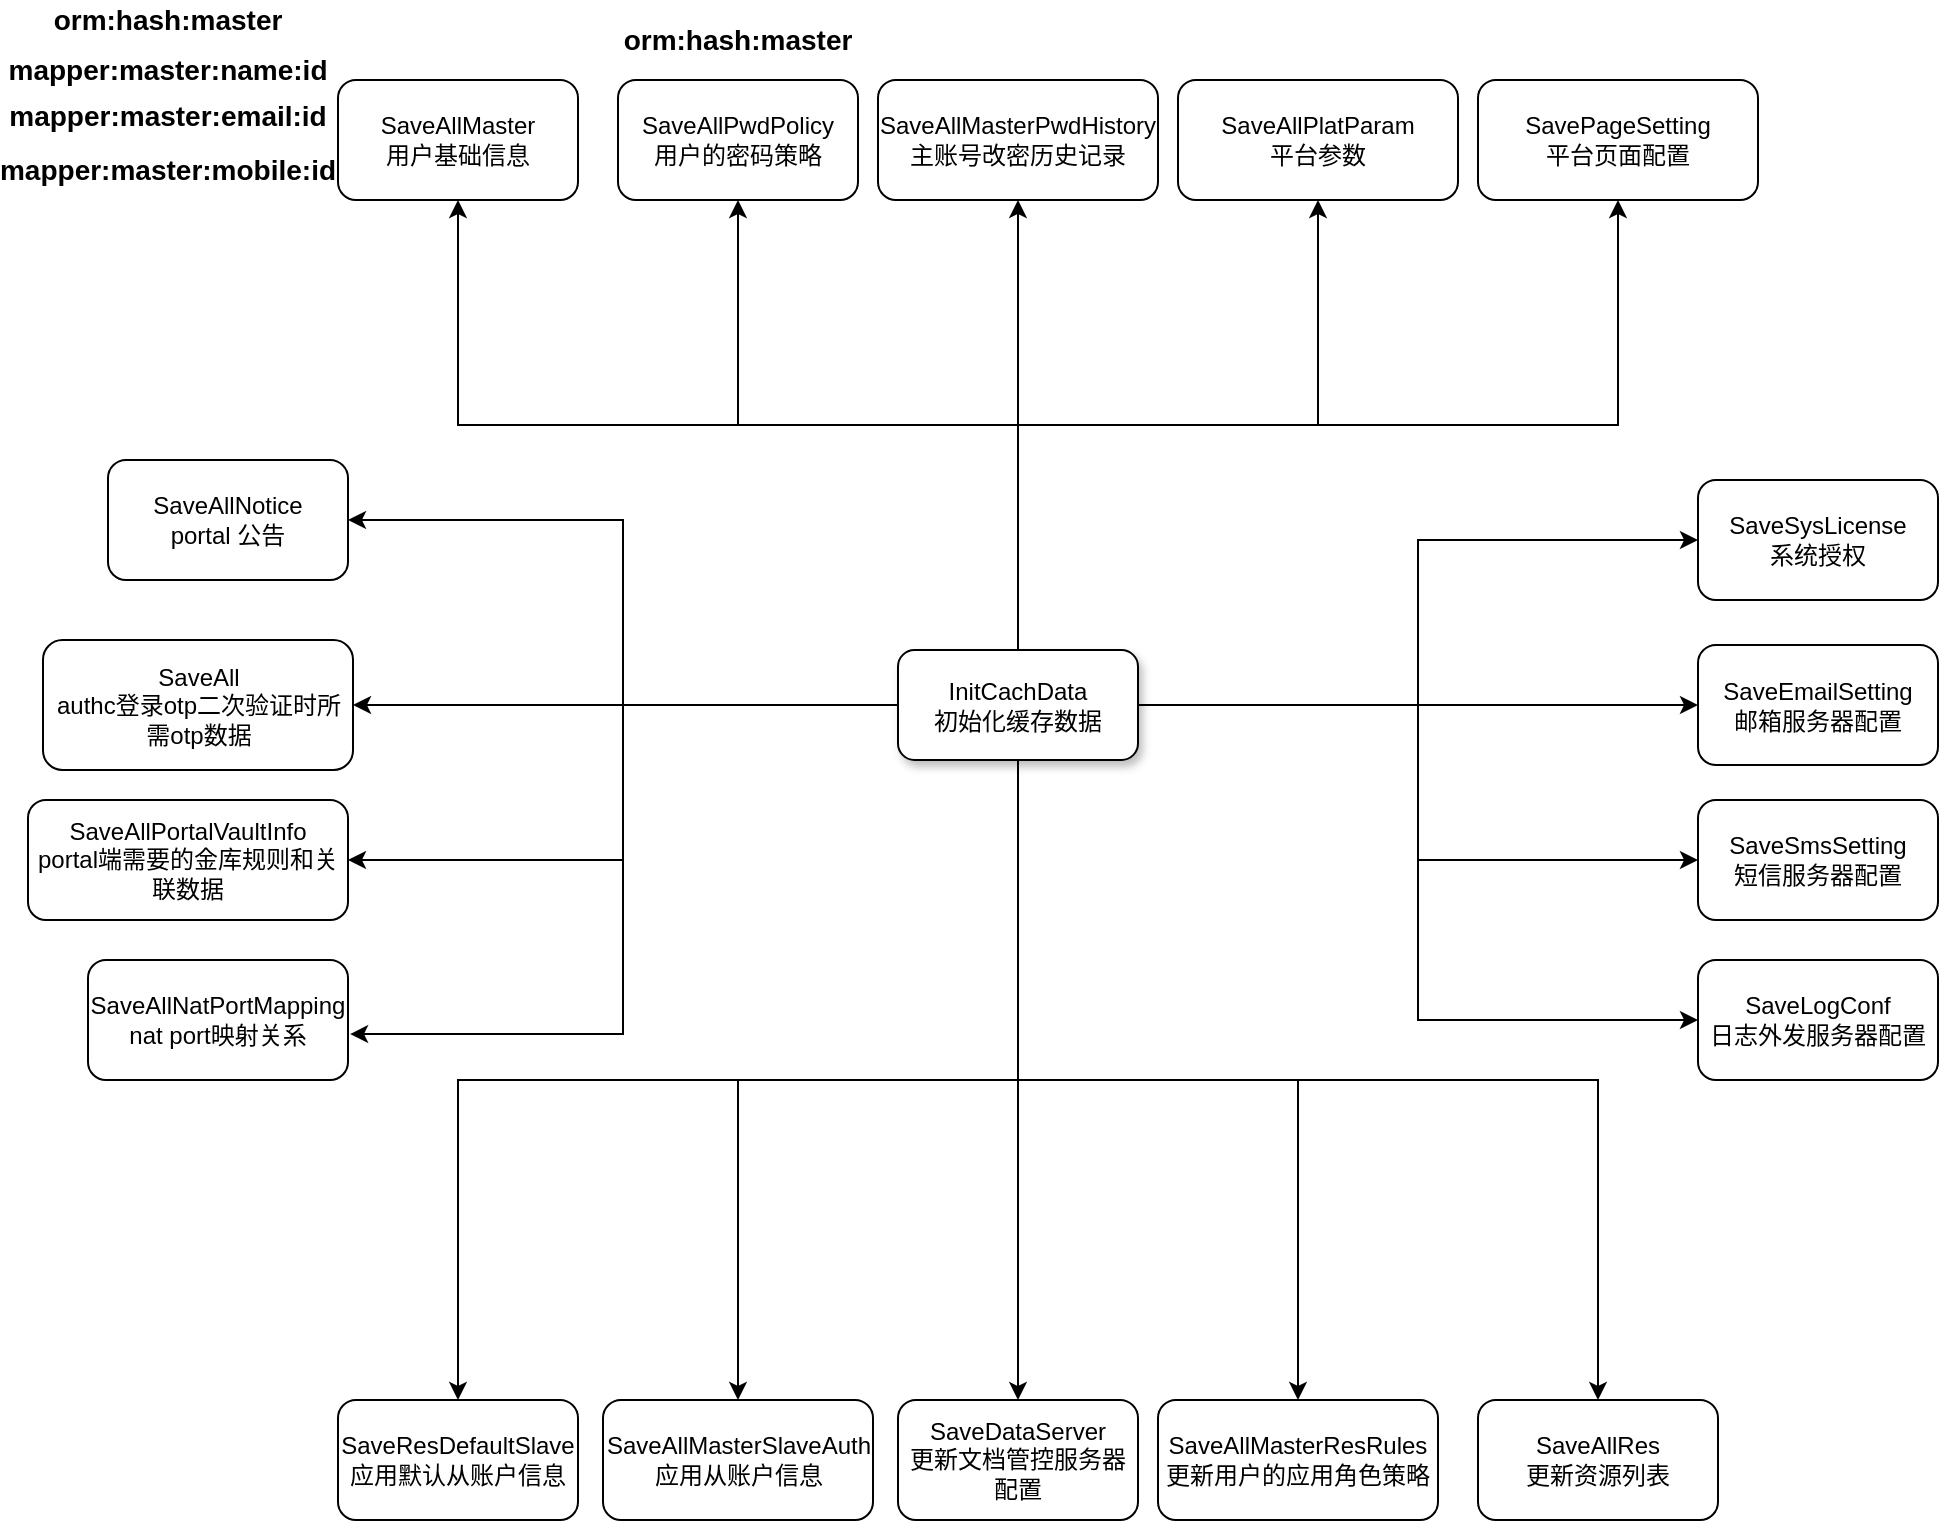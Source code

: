 <mxfile version="20.5.1" type="github">
  <diagram name="Page-1" id="10a91c8b-09ff-31b1-d368-03940ed4cc9e">
    <mxGraphModel dx="1017" dy="784" grid="1" gridSize="10" guides="1" tooltips="1" connect="1" arrows="1" fold="1" page="1" pageScale="1" pageWidth="1100" pageHeight="850" background="none" math="0" shadow="0">
      <root>
        <mxCell id="0" />
        <mxCell id="1" parent="0" />
        <mxCell id="guZS1y_OzkmB-TQ8dY6Z-22" style="edgeStyle=orthogonalEdgeStyle;rounded=0;orthogonalLoop=1;jettySize=auto;html=1;exitX=0.5;exitY=0;exitDx=0;exitDy=0;" edge="1" parent="1" source="62893188c0fa7362-1" target="guZS1y_OzkmB-TQ8dY6Z-3">
          <mxGeometry relative="1" as="geometry" />
        </mxCell>
        <mxCell id="guZS1y_OzkmB-TQ8dY6Z-23" style="edgeStyle=orthogonalEdgeStyle;rounded=0;orthogonalLoop=1;jettySize=auto;html=1;exitX=0.5;exitY=0;exitDx=0;exitDy=0;entryX=0.5;entryY=1;entryDx=0;entryDy=0;" edge="1" parent="1" source="62893188c0fa7362-1" target="guZS1y_OzkmB-TQ8dY6Z-2">
          <mxGeometry relative="1" as="geometry" />
        </mxCell>
        <mxCell id="guZS1y_OzkmB-TQ8dY6Z-24" style="edgeStyle=orthogonalEdgeStyle;rounded=0;orthogonalLoop=1;jettySize=auto;html=1;exitX=0.5;exitY=0;exitDx=0;exitDy=0;entryX=0.5;entryY=1;entryDx=0;entryDy=0;" edge="1" parent="1" source="62893188c0fa7362-1" target="guZS1y_OzkmB-TQ8dY6Z-4">
          <mxGeometry relative="1" as="geometry" />
        </mxCell>
        <mxCell id="guZS1y_OzkmB-TQ8dY6Z-25" style="edgeStyle=orthogonalEdgeStyle;rounded=0;orthogonalLoop=1;jettySize=auto;html=1;exitX=0.5;exitY=0;exitDx=0;exitDy=0;entryX=0.5;entryY=1;entryDx=0;entryDy=0;" edge="1" parent="1" source="62893188c0fa7362-1" target="guZS1y_OzkmB-TQ8dY6Z-5">
          <mxGeometry relative="1" as="geometry" />
        </mxCell>
        <mxCell id="guZS1y_OzkmB-TQ8dY6Z-26" style="edgeStyle=orthogonalEdgeStyle;rounded=0;orthogonalLoop=1;jettySize=auto;html=1;exitX=0.5;exitY=0;exitDx=0;exitDy=0;" edge="1" parent="1" source="62893188c0fa7362-1" target="guZS1y_OzkmB-TQ8dY6Z-1">
          <mxGeometry relative="1" as="geometry" />
        </mxCell>
        <mxCell id="guZS1y_OzkmB-TQ8dY6Z-27" style="edgeStyle=orthogonalEdgeStyle;rounded=0;orthogonalLoop=1;jettySize=auto;html=1;exitX=0.5;exitY=1;exitDx=0;exitDy=0;" edge="1" parent="1" source="62893188c0fa7362-1" target="guZS1y_OzkmB-TQ8dY6Z-14">
          <mxGeometry relative="1" as="geometry">
            <mxPoint x="540" y="370" as="sourcePoint" />
          </mxGeometry>
        </mxCell>
        <mxCell id="guZS1y_OzkmB-TQ8dY6Z-28" style="edgeStyle=orthogonalEdgeStyle;rounded=0;orthogonalLoop=1;jettySize=auto;html=1;exitX=0.5;exitY=1;exitDx=0;exitDy=0;entryX=0.5;entryY=0;entryDx=0;entryDy=0;" edge="1" parent="1" source="62893188c0fa7362-1" target="guZS1y_OzkmB-TQ8dY6Z-13">
          <mxGeometry relative="1" as="geometry" />
        </mxCell>
        <mxCell id="guZS1y_OzkmB-TQ8dY6Z-29" style="edgeStyle=orthogonalEdgeStyle;rounded=0;orthogonalLoop=1;jettySize=auto;html=1;exitX=0.5;exitY=1;exitDx=0;exitDy=0;" edge="1" parent="1" source="62893188c0fa7362-1" target="guZS1y_OzkmB-TQ8dY6Z-12">
          <mxGeometry relative="1" as="geometry" />
        </mxCell>
        <mxCell id="guZS1y_OzkmB-TQ8dY6Z-30" style="edgeStyle=orthogonalEdgeStyle;rounded=0;orthogonalLoop=1;jettySize=auto;html=1;exitX=0.5;exitY=1;exitDx=0;exitDy=0;" edge="1" parent="1" source="62893188c0fa7362-1" target="guZS1y_OzkmB-TQ8dY6Z-11">
          <mxGeometry relative="1" as="geometry" />
        </mxCell>
        <mxCell id="guZS1y_OzkmB-TQ8dY6Z-33" style="edgeStyle=orthogonalEdgeStyle;rounded=0;orthogonalLoop=1;jettySize=auto;html=1;exitX=0.5;exitY=1;exitDx=0;exitDy=0;" edge="1" parent="1" source="62893188c0fa7362-1" target="guZS1y_OzkmB-TQ8dY6Z-10">
          <mxGeometry relative="1" as="geometry" />
        </mxCell>
        <mxCell id="guZS1y_OzkmB-TQ8dY6Z-34" style="edgeStyle=orthogonalEdgeStyle;rounded=0;orthogonalLoop=1;jettySize=auto;html=1;exitX=0;exitY=0.5;exitDx=0;exitDy=0;entryX=1;entryY=0.5;entryDx=0;entryDy=0;" edge="1" parent="1" source="62893188c0fa7362-1" target="guZS1y_OzkmB-TQ8dY6Z-18">
          <mxGeometry relative="1" as="geometry" />
        </mxCell>
        <mxCell id="guZS1y_OzkmB-TQ8dY6Z-35" style="edgeStyle=orthogonalEdgeStyle;rounded=0;orthogonalLoop=1;jettySize=auto;html=1;exitX=1;exitY=0.5;exitDx=0;exitDy=0;" edge="1" parent="1" source="62893188c0fa7362-1" target="guZS1y_OzkmB-TQ8dY6Z-7">
          <mxGeometry relative="1" as="geometry" />
        </mxCell>
        <mxCell id="guZS1y_OzkmB-TQ8dY6Z-36" style="edgeStyle=orthogonalEdgeStyle;rounded=0;orthogonalLoop=1;jettySize=auto;html=1;exitX=0;exitY=0.5;exitDx=0;exitDy=0;entryX=1;entryY=0.5;entryDx=0;entryDy=0;" edge="1" parent="1" source="62893188c0fa7362-1" target="guZS1y_OzkmB-TQ8dY6Z-19">
          <mxGeometry relative="1" as="geometry" />
        </mxCell>
        <mxCell id="guZS1y_OzkmB-TQ8dY6Z-37" style="edgeStyle=orthogonalEdgeStyle;rounded=0;orthogonalLoop=1;jettySize=auto;html=1;exitX=0;exitY=0.5;exitDx=0;exitDy=0;entryX=1;entryY=0.5;entryDx=0;entryDy=0;" edge="1" parent="1" source="62893188c0fa7362-1" target="guZS1y_OzkmB-TQ8dY6Z-16">
          <mxGeometry relative="1" as="geometry" />
        </mxCell>
        <mxCell id="guZS1y_OzkmB-TQ8dY6Z-38" style="edgeStyle=orthogonalEdgeStyle;rounded=0;orthogonalLoop=1;jettySize=auto;html=1;exitX=0;exitY=0.5;exitDx=0;exitDy=0;entryX=1.008;entryY=0.617;entryDx=0;entryDy=0;entryPerimeter=0;" edge="1" parent="1" source="62893188c0fa7362-1" target="guZS1y_OzkmB-TQ8dY6Z-15">
          <mxGeometry relative="1" as="geometry" />
        </mxCell>
        <mxCell id="guZS1y_OzkmB-TQ8dY6Z-39" style="edgeStyle=orthogonalEdgeStyle;rounded=0;orthogonalLoop=1;jettySize=auto;html=1;exitX=1;exitY=0.5;exitDx=0;exitDy=0;entryX=0;entryY=0.5;entryDx=0;entryDy=0;" edge="1" parent="1" source="62893188c0fa7362-1" target="guZS1y_OzkmB-TQ8dY6Z-6">
          <mxGeometry relative="1" as="geometry" />
        </mxCell>
        <mxCell id="guZS1y_OzkmB-TQ8dY6Z-40" style="edgeStyle=orthogonalEdgeStyle;rounded=0;orthogonalLoop=1;jettySize=auto;html=1;exitX=1;exitY=0.5;exitDx=0;exitDy=0;entryX=0;entryY=0.5;entryDx=0;entryDy=0;" edge="1" parent="1" source="62893188c0fa7362-1" target="guZS1y_OzkmB-TQ8dY6Z-8">
          <mxGeometry relative="1" as="geometry" />
        </mxCell>
        <mxCell id="guZS1y_OzkmB-TQ8dY6Z-41" style="edgeStyle=orthogonalEdgeStyle;rounded=0;orthogonalLoop=1;jettySize=auto;html=1;exitX=1;exitY=0.5;exitDx=0;exitDy=0;entryX=0;entryY=0.5;entryDx=0;entryDy=0;" edge="1" parent="1" source="62893188c0fa7362-1" target="guZS1y_OzkmB-TQ8dY6Z-9">
          <mxGeometry relative="1" as="geometry" />
        </mxCell>
        <mxCell id="62893188c0fa7362-1" value="&lt;span style=&quot;font-family: Helvetica;&quot;&gt;InitCachData&lt;/span&gt;&lt;br style=&quot;font-family: Helvetica;&quot;&gt;&lt;span style=&quot;font-family: Helvetica;&quot;&gt;初始化缓存数据&lt;/span&gt;" style="whiteSpace=wrap;html=1;rounded=1;shadow=1;labelBackgroundColor=none;strokeWidth=1;fontFamily=Verdana;fontSize=12;align=center;" parent="1" vertex="1">
          <mxGeometry x="480" y="335" width="120" height="55" as="geometry" />
        </mxCell>
        <mxCell id="guZS1y_OzkmB-TQ8dY6Z-1" value="SaveAllMaster&lt;br&gt;用户基础信息" style="rounded=1;whiteSpace=wrap;html=1;" vertex="1" parent="1">
          <mxGeometry x="200" y="50" width="120" height="60" as="geometry" />
        </mxCell>
        <mxCell id="guZS1y_OzkmB-TQ8dY6Z-2" value="SaveAllPwdPolicy&lt;br&gt;用户的密码策略" style="rounded=1;whiteSpace=wrap;html=1;" vertex="1" parent="1">
          <mxGeometry x="340" y="50" width="120" height="60" as="geometry" />
        </mxCell>
        <mxCell id="guZS1y_OzkmB-TQ8dY6Z-3" value="SaveAllMasterPwdHistory&lt;br&gt;主账号改密历史记录" style="rounded=1;whiteSpace=wrap;html=1;" vertex="1" parent="1">
          <mxGeometry x="470" y="50" width="140" height="60" as="geometry" />
        </mxCell>
        <mxCell id="guZS1y_OzkmB-TQ8dY6Z-4" value="SaveAllPlatParam&lt;br&gt;平台参数" style="rounded=1;whiteSpace=wrap;html=1;" vertex="1" parent="1">
          <mxGeometry x="620" y="50" width="140" height="60" as="geometry" />
        </mxCell>
        <mxCell id="guZS1y_OzkmB-TQ8dY6Z-5" value="SavePageSetting&lt;br&gt;平台页面配置" style="rounded=1;whiteSpace=wrap;html=1;" vertex="1" parent="1">
          <mxGeometry x="770" y="50" width="140" height="60" as="geometry" />
        </mxCell>
        <mxCell id="guZS1y_OzkmB-TQ8dY6Z-6" value="SaveSysLicense&lt;br&gt;系统授权" style="rounded=1;whiteSpace=wrap;html=1;" vertex="1" parent="1">
          <mxGeometry x="880" y="250" width="120" height="60" as="geometry" />
        </mxCell>
        <mxCell id="guZS1y_OzkmB-TQ8dY6Z-7" value="SaveEmailSetting&lt;br&gt;邮箱服务器配置" style="rounded=1;whiteSpace=wrap;html=1;" vertex="1" parent="1">
          <mxGeometry x="880" y="332.5" width="120" height="60" as="geometry" />
        </mxCell>
        <mxCell id="guZS1y_OzkmB-TQ8dY6Z-8" value="SaveSmsSetting&lt;br&gt;短信服务器配置" style="rounded=1;whiteSpace=wrap;html=1;" vertex="1" parent="1">
          <mxGeometry x="880" y="410" width="120" height="60" as="geometry" />
        </mxCell>
        <mxCell id="guZS1y_OzkmB-TQ8dY6Z-9" value="SaveLogConf&lt;br&gt;日志外发服务器配置" style="rounded=1;whiteSpace=wrap;html=1;" vertex="1" parent="1">
          <mxGeometry x="880" y="490" width="120" height="60" as="geometry" />
        </mxCell>
        <mxCell id="guZS1y_OzkmB-TQ8dY6Z-10" value="SaveAllRes&lt;br&gt;更新资源列表" style="rounded=1;whiteSpace=wrap;html=1;" vertex="1" parent="1">
          <mxGeometry x="770" y="710" width="120" height="60" as="geometry" />
        </mxCell>
        <mxCell id="guZS1y_OzkmB-TQ8dY6Z-11" value="SaveAllMasterResRules&lt;br&gt;更新用户的应用角色策略" style="rounded=1;whiteSpace=wrap;html=1;" vertex="1" parent="1">
          <mxGeometry x="610" y="710" width="140" height="60" as="geometry" />
        </mxCell>
        <mxCell id="guZS1y_OzkmB-TQ8dY6Z-12" value="SaveDataServer&lt;br&gt;更新文档管控服务器配置" style="rounded=1;whiteSpace=wrap;html=1;" vertex="1" parent="1">
          <mxGeometry x="480" y="710" width="120" height="60" as="geometry" />
        </mxCell>
        <mxCell id="guZS1y_OzkmB-TQ8dY6Z-13" value="SaveAllMasterSlaveAuth&lt;br&gt;应用从账户信息" style="rounded=1;whiteSpace=wrap;html=1;" vertex="1" parent="1">
          <mxGeometry x="332.5" y="710" width="135" height="60" as="geometry" />
        </mxCell>
        <mxCell id="guZS1y_OzkmB-TQ8dY6Z-14" value="SaveResDefaultSlave&lt;br&gt;应用默认从账户信息" style="rounded=1;whiteSpace=wrap;html=1;" vertex="1" parent="1">
          <mxGeometry x="200" y="710" width="120" height="60" as="geometry" />
        </mxCell>
        <mxCell id="guZS1y_OzkmB-TQ8dY6Z-15" value="SaveAllNatPortMapping&lt;br&gt;nat port映射关系" style="rounded=1;whiteSpace=wrap;html=1;" vertex="1" parent="1">
          <mxGeometry x="75" y="490" width="130" height="60" as="geometry" />
        </mxCell>
        <mxCell id="guZS1y_OzkmB-TQ8dY6Z-16" value="SaveAllPortalVaultInfo&lt;br&gt;portal端需要的金库规则和关联数据" style="rounded=1;whiteSpace=wrap;html=1;" vertex="1" parent="1">
          <mxGeometry x="45" y="410" width="160" height="60" as="geometry" />
        </mxCell>
        <mxCell id="guZS1y_OzkmB-TQ8dY6Z-18" value="SaveAll&lt;br&gt;authc登录otp二次验证时所需otp数据" style="rounded=1;whiteSpace=wrap;html=1;" vertex="1" parent="1">
          <mxGeometry x="52.5" y="330" width="155" height="65" as="geometry" />
        </mxCell>
        <mxCell id="guZS1y_OzkmB-TQ8dY6Z-19" value="SaveAllNotice&lt;br&gt;portal 公告" style="rounded=1;whiteSpace=wrap;html=1;" vertex="1" parent="1">
          <mxGeometry x="85" y="240" width="120" height="60" as="geometry" />
        </mxCell>
        <mxCell id="guZS1y_OzkmB-TQ8dY6Z-42" value="&lt;b&gt;&lt;font style=&quot;font-size: 14px;&quot;&gt;orm:hash:master&lt;/font&gt;&lt;/b&gt;" style="text;html=1;strokeColor=none;fillColor=none;align=center;verticalAlign=middle;whiteSpace=wrap;rounded=0;" vertex="1" parent="1">
          <mxGeometry x="65" y="10" width="100" height="20" as="geometry" />
        </mxCell>
        <mxCell id="guZS1y_OzkmB-TQ8dY6Z-45" value="&lt;b&gt;&lt;font style=&quot;font-size: 14px;&quot;&gt;orm:hash:master&lt;/font&gt;&lt;/b&gt;" style="text;html=1;strokeColor=none;fillColor=none;align=center;verticalAlign=middle;whiteSpace=wrap;rounded=0;" vertex="1" parent="1">
          <mxGeometry x="350" y="20" width="100" height="20" as="geometry" />
        </mxCell>
        <mxCell id="guZS1y_OzkmB-TQ8dY6Z-46" value="&lt;b&gt;mapper:master:name:id&lt;/b&gt;" style="text;html=1;strokeColor=none;fillColor=none;align=center;verticalAlign=middle;whiteSpace=wrap;rounded=0;fontSize=14;" vertex="1" parent="1">
          <mxGeometry x="85" y="30" width="60" height="30" as="geometry" />
        </mxCell>
        <mxCell id="guZS1y_OzkmB-TQ8dY6Z-47" value="&lt;b&gt;mapper:master:email:id&lt;/b&gt;" style="text;html=1;strokeColor=none;fillColor=none;align=center;verticalAlign=middle;whiteSpace=wrap;rounded=0;fontSize=14;" vertex="1" parent="1">
          <mxGeometry x="85" y="50" width="60" height="35" as="geometry" />
        </mxCell>
        <mxCell id="guZS1y_OzkmB-TQ8dY6Z-49" value="&lt;b&gt;mapper:master:mobile:id&lt;/b&gt;" style="text;html=1;strokeColor=none;fillColor=none;align=center;verticalAlign=middle;whiteSpace=wrap;rounded=0;fontSize=14;" vertex="1" parent="1">
          <mxGeometry x="85" y="80" width="60" height="30" as="geometry" />
        </mxCell>
      </root>
    </mxGraphModel>
  </diagram>
</mxfile>
